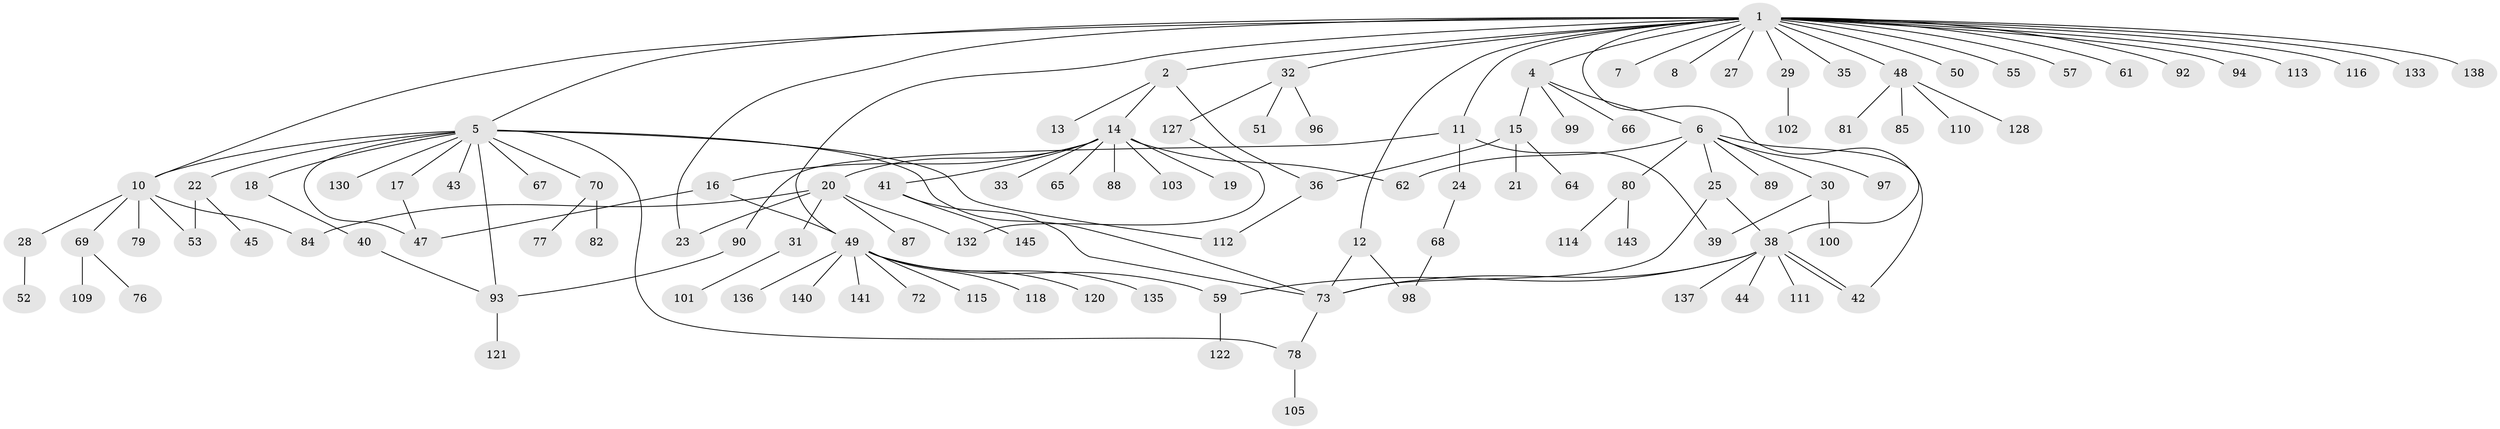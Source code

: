 // Generated by graph-tools (version 1.1) at 2025/23/03/03/25 07:23:48]
// undirected, 111 vertices, 134 edges
graph export_dot {
graph [start="1"]
  node [color=gray90,style=filled];
  1 [super="+3"];
  2 [super="+9"];
  4 [super="+46"];
  5 [super="+60"];
  6 [super="+91"];
  7;
  8;
  10 [super="+106"];
  11 [super="+126"];
  12 [super="+117"];
  13;
  14 [super="+34"];
  15 [super="+37"];
  16 [super="+129"];
  17 [super="+74"];
  18;
  19;
  20 [super="+26"];
  21 [super="+63"];
  22 [super="+54"];
  23;
  24;
  25 [super="+107"];
  27;
  28;
  29 [super="+139"];
  30;
  31 [super="+119"];
  32;
  33;
  35;
  36 [super="+58"];
  38 [super="+83"];
  39;
  40 [super="+108"];
  41 [super="+125"];
  42;
  43;
  44;
  45;
  47 [super="+142"];
  48 [super="+75"];
  49 [super="+56"];
  50;
  51;
  52 [super="+144"];
  53 [super="+104"];
  55;
  57;
  59;
  61;
  62 [super="+86"];
  64;
  65;
  66;
  67;
  68;
  69 [super="+71"];
  70 [super="+123"];
  72;
  73 [super="+146"];
  76;
  77;
  78 [super="+124"];
  79;
  80 [super="+131"];
  81;
  82;
  84;
  85;
  87;
  88;
  89;
  90;
  92;
  93 [super="+95"];
  94;
  96;
  97;
  98 [super="+134"];
  99;
  100;
  101;
  102;
  103;
  105;
  109;
  110;
  111;
  112;
  113;
  114;
  115;
  116;
  118;
  120;
  121;
  122;
  127;
  128;
  130;
  132;
  133;
  135;
  136;
  137;
  138;
  140;
  141;
  143;
  145;
  1 -- 2;
  1 -- 4;
  1 -- 5;
  1 -- 7;
  1 -- 8;
  1 -- 10;
  1 -- 11;
  1 -- 12;
  1 -- 23;
  1 -- 27;
  1 -- 29;
  1 -- 32;
  1 -- 35;
  1 -- 38;
  1 -- 48;
  1 -- 49;
  1 -- 50;
  1 -- 55;
  1 -- 57;
  1 -- 61;
  1 -- 92;
  1 -- 94;
  1 -- 113;
  1 -- 116;
  1 -- 133;
  1 -- 138;
  2 -- 13;
  2 -- 14;
  2 -- 36;
  4 -- 6;
  4 -- 15;
  4 -- 66;
  4 -- 99;
  5 -- 10;
  5 -- 17;
  5 -- 18;
  5 -- 22;
  5 -- 43;
  5 -- 47;
  5 -- 67;
  5 -- 70;
  5 -- 73;
  5 -- 78;
  5 -- 112;
  5 -- 130;
  5 -- 93;
  6 -- 25;
  6 -- 30;
  6 -- 42;
  6 -- 62;
  6 -- 80;
  6 -- 89;
  6 -- 97;
  10 -- 28;
  10 -- 53;
  10 -- 69;
  10 -- 79;
  10 -- 84;
  11 -- 24;
  11 -- 39;
  11 -- 90;
  12 -- 73;
  12 -- 98;
  14 -- 16;
  14 -- 19;
  14 -- 20;
  14 -- 33;
  14 -- 41;
  14 -- 65;
  14 -- 103;
  14 -- 88;
  14 -- 62;
  15 -- 21 [weight=2];
  15 -- 36;
  15 -- 64;
  16 -- 47;
  16 -- 49;
  17 -- 47;
  18 -- 40;
  20 -- 23;
  20 -- 31;
  20 -- 87;
  20 -- 132;
  20 -- 84;
  22 -- 45;
  22 -- 53;
  24 -- 68;
  25 -- 73;
  25 -- 38;
  28 -- 52;
  29 -- 102;
  30 -- 39;
  30 -- 100;
  31 -- 101;
  32 -- 51;
  32 -- 96;
  32 -- 127;
  36 -- 112;
  38 -- 42;
  38 -- 42;
  38 -- 44;
  38 -- 73;
  38 -- 111;
  38 -- 137;
  38 -- 59;
  40 -- 93;
  41 -- 145;
  41 -- 73;
  48 -- 85;
  48 -- 110;
  48 -- 128;
  48 -- 81;
  49 -- 120;
  49 -- 135;
  49 -- 136;
  49 -- 141;
  49 -- 115;
  49 -- 118;
  49 -- 72;
  49 -- 59;
  49 -- 140;
  59 -- 122;
  68 -- 98;
  69 -- 109;
  69 -- 76;
  70 -- 77;
  70 -- 82;
  73 -- 78;
  78 -- 105;
  80 -- 114;
  80 -- 143;
  90 -- 93;
  93 -- 121;
  127 -- 132;
}
